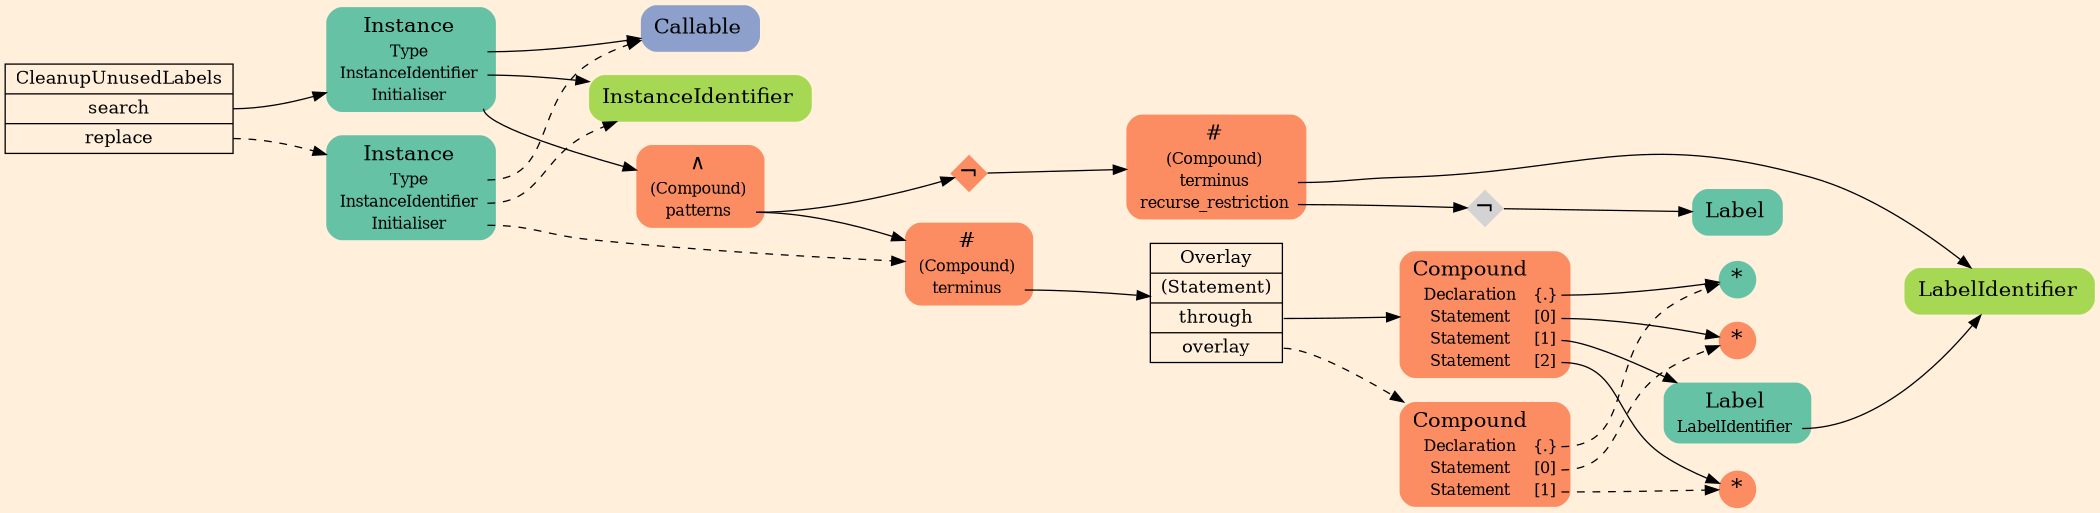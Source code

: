digraph Inferno {
graph [
rankdir = "LR"
ranksep = 1.0
size = "14,20"
bgcolor = antiquewhite1
color = black
fontcolor = black
];
node [
];
"CR#P51-0" [
shape = "record"
fillcolor = antiquewhite1
label = "<fixed> CleanupUnusedLabels | <port0> search | <port1> replace"
style = "filled"
fontsize = "14"
color = black
fontcolor = black
];
"#B-2-870" [
shape = "plaintext"
fillcolor = "/set28/1"
label = <<TABLE BORDER="0" CELLBORDER="0" CELLSPACING="0">
 <TR>
  <TD><FONT POINT-SIZE="16.0">Instance</FONT></TD>
  <TD></TD>
 </TR>
 <TR>
  <TD>Type</TD>
  <TD PORT="port0"></TD>
 </TR>
 <TR>
  <TD>InstanceIdentifier</TD>
  <TD PORT="port1"></TD>
 </TR>
 <TR>
  <TD>Initialiser</TD>
  <TD PORT="port2"></TD>
 </TR>
</TABLE>>
style = "rounded,filled"
fontsize = "12"
];
"#B-2-888" [
shape = "plaintext"
fillcolor = "/set28/3"
label = <<TABLE BORDER="0" CELLBORDER="0" CELLSPACING="0">
 <TR>
  <TD><FONT POINT-SIZE="16.0">Callable</FONT></TD>
  <TD></TD>
 </TR>
</TABLE>>
style = "rounded,filled"
fontsize = "12"
];
"#B-2-887" [
shape = "plaintext"
fillcolor = "/set28/5"
label = <<TABLE BORDER="0" CELLBORDER="0" CELLSPACING="0">
 <TR>
  <TD><FONT POINT-SIZE="16.0">InstanceIdentifier</FONT></TD>
  <TD></TD>
 </TR>
</TABLE>>
style = "rounded,filled"
fontsize = "12"
];
"#B-2-883" [
shape = "plaintext"
fillcolor = "/set28/2"
label = <<TABLE BORDER="0" CELLBORDER="0" CELLSPACING="0">
 <TR>
  <TD><FONT POINT-SIZE="16.0">∧</FONT></TD>
  <TD></TD>
 </TR>
 <TR>
  <TD>(Compound)</TD>
  <TD PORT="port0"></TD>
 </TR>
 <TR>
  <TD>patterns</TD>
  <TD PORT="port1"></TD>
 </TR>
</TABLE>>
style = "rounded,filled"
fontsize = "12"
];
"#B-2-872" [
shape = "plaintext"
fillcolor = "/set28/2"
label = <<TABLE BORDER="0" CELLBORDER="0" CELLSPACING="0">
 <TR>
  <TD><FONT POINT-SIZE="16.0">#</FONT></TD>
  <TD></TD>
 </TR>
 <TR>
  <TD>(Compound)</TD>
  <TD PORT="port0"></TD>
 </TR>
 <TR>
  <TD>terminus</TD>
  <TD PORT="port1"></TD>
 </TR>
</TABLE>>
style = "rounded,filled"
fontsize = "12"
];
"#B-2-874" [
shape = "record"
fillcolor = antiquewhite1
label = "<fixed> Overlay | <port0> (Statement) | <port1> through | <port2> overlay"
style = "filled"
fontsize = "14"
color = black
fontcolor = black
];
"#B-2-875" [
shape = "plaintext"
fillcolor = "/set28/2"
label = <<TABLE BORDER="0" CELLBORDER="0" CELLSPACING="0">
 <TR>
  <TD><FONT POINT-SIZE="16.0">Compound</FONT></TD>
  <TD></TD>
 </TR>
 <TR>
  <TD>Declaration</TD>
  <TD PORT="port0">{.}</TD>
 </TR>
 <TR>
  <TD>Statement</TD>
  <TD PORT="port1">[0]</TD>
 </TR>
 <TR>
  <TD>Statement</TD>
  <TD PORT="port2">[1]</TD>
 </TR>
 <TR>
  <TD>Statement</TD>
  <TD PORT="port3">[2]</TD>
 </TR>
</TABLE>>
style = "rounded,filled"
fontsize = "12"
];
"#B-2-878" [
shape = "circle"
fillcolor = "/set28/1"
label = <*>
style = "filled"
fontsize = "18"
penwidth = 0.0
fixedsize = true
width = 0.4
height = 0.4
];
"#B-2-879" [
shape = "circle"
fillcolor = "/set28/2"
label = <*>
style = "filled"
fontsize = "18"
penwidth = 0.0
fixedsize = true
width = 0.4
height = 0.4
];
"#B-2-877" [
shape = "plaintext"
fillcolor = "/set28/1"
label = <<TABLE BORDER="0" CELLBORDER="0" CELLSPACING="0">
 <TR>
  <TD><FONT POINT-SIZE="16.0">Label</FONT></TD>
  <TD></TD>
 </TR>
 <TR>
  <TD>LabelIdentifier</TD>
  <TD PORT="port0"></TD>
 </TR>
</TABLE>>
style = "rounded,filled"
fontsize = "12"
];
"#B-2-881" [
shape = "plaintext"
fillcolor = "/set28/5"
label = <<TABLE BORDER="0" CELLBORDER="0" CELLSPACING="0">
 <TR>
  <TD><FONT POINT-SIZE="16.0">LabelIdentifier</FONT></TD>
  <TD></TD>
 </TR>
</TABLE>>
style = "rounded,filled"
fontsize = "12"
];
"#B-2-880" [
shape = "circle"
fillcolor = "/set28/2"
label = <*>
style = "filled"
fontsize = "18"
penwidth = 0.0
fixedsize = true
width = 0.4
height = 0.4
];
"#B-2-876" [
shape = "plaintext"
fillcolor = "/set28/2"
label = <<TABLE BORDER="0" CELLBORDER="0" CELLSPACING="0">
 <TR>
  <TD><FONT POINT-SIZE="16.0">Compound</FONT></TD>
  <TD></TD>
 </TR>
 <TR>
  <TD>Declaration</TD>
  <TD PORT="port0">{.}</TD>
 </TR>
 <TR>
  <TD>Statement</TD>
  <TD PORT="port1">[0]</TD>
 </TR>
 <TR>
  <TD>Statement</TD>
  <TD PORT="port2">[1]</TD>
 </TR>
</TABLE>>
style = "rounded,filled"
fontsize = "12"
];
"#B-2-884" [
shape = "diamond"
fillcolor = "/set28/2"
label = <¬>
style = "filled"
fontsize = "18"
penwidth = 0.0
fixedsize = true
width = 0.4
height = 0.4
];
"#B-2-873" [
shape = "plaintext"
fillcolor = "/set28/2"
label = <<TABLE BORDER="0" CELLBORDER="0" CELLSPACING="0">
 <TR>
  <TD><FONT POINT-SIZE="16.0">#</FONT></TD>
  <TD></TD>
 </TR>
 <TR>
  <TD>(Compound)</TD>
  <TD PORT="port0"></TD>
 </TR>
 <TR>
  <TD>terminus</TD>
  <TD PORT="port1"></TD>
 </TR>
 <TR>
  <TD>recurse_restriction</TD>
  <TD PORT="port2"></TD>
 </TR>
</TABLE>>
style = "rounded,filled"
fontsize = "12"
];
"#B-2-885" [
shape = "diamond"
label = <¬>
style = "filled"
fontsize = "18"
penwidth = 0.0
fixedsize = true
width = 0.4
height = 0.4
];
"#B-2-886" [
shape = "plaintext"
fillcolor = "/set28/1"
label = <<TABLE BORDER="0" CELLBORDER="0" CELLSPACING="0">
 <TR>
  <TD><FONT POINT-SIZE="16.0">Label</FONT></TD>
  <TD></TD>
 </TR>
</TABLE>>
style = "rounded,filled"
fontsize = "12"
];
"#B-2-871" [
shape = "plaintext"
fillcolor = "/set28/1"
label = <<TABLE BORDER="0" CELLBORDER="0" CELLSPACING="0">
 <TR>
  <TD><FONT POINT-SIZE="16.0">Instance</FONT></TD>
  <TD></TD>
 </TR>
 <TR>
  <TD>Type</TD>
  <TD PORT="port0"></TD>
 </TR>
 <TR>
  <TD>InstanceIdentifier</TD>
  <TD PORT="port1"></TD>
 </TR>
 <TR>
  <TD>Initialiser</TD>
  <TD PORT="port2"></TD>
 </TR>
</TABLE>>
style = "rounded,filled"
fontsize = "12"
];
"CR#P51-0":port0 -> "#B-2-870" [style="solid"
color = black
fontcolor = black
];
"CR#P51-0":port1 -> "#B-2-871" [style="dashed"
color = black
fontcolor = black
];
"#B-2-870":port0 -> "#B-2-888" [style="solid"
color = black
fontcolor = black
];
"#B-2-870":port1 -> "#B-2-887" [style="solid"
color = black
fontcolor = black
];
"#B-2-870":port2 -> "#B-2-883" [style="solid"
color = black
fontcolor = black
];
"#B-2-883":port1 -> "#B-2-872" [style="solid"
color = black
fontcolor = black
];
"#B-2-883":port1 -> "#B-2-884" [style="solid"
color = black
fontcolor = black
];
"#B-2-872":port1 -> "#B-2-874" [style="solid"
color = black
fontcolor = black
];
"#B-2-874":port1 -> "#B-2-875" [style="solid"
color = black
fontcolor = black
];
"#B-2-874":port2 -> "#B-2-876" [style="dashed"
color = black
fontcolor = black
];
"#B-2-875":port0 -> "#B-2-878" [style="solid"
color = black
fontcolor = black
];
"#B-2-875":port1 -> "#B-2-879" [style="solid"
color = black
fontcolor = black
];
"#B-2-875":port2 -> "#B-2-877" [style="solid"
color = black
fontcolor = black
];
"#B-2-875":port3 -> "#B-2-880" [style="solid"
color = black
fontcolor = black
];
"#B-2-877":port0 -> "#B-2-881" [style="solid"
color = black
fontcolor = black
];
"#B-2-876":port0 -> "#B-2-878" [style="dashed"
color = black
fontcolor = black
];
"#B-2-876":port1 -> "#B-2-879" [style="dashed"
color = black
fontcolor = black
];
"#B-2-876":port2 -> "#B-2-880" [style="dashed"
color = black
fontcolor = black
];
"#B-2-884" -> "#B-2-873" [style="solid"
color = black
fontcolor = black
];
"#B-2-873":port1 -> "#B-2-881" [style="solid"
color = black
fontcolor = black
];
"#B-2-873":port2 -> "#B-2-885" [style="solid"
color = black
fontcolor = black
];
"#B-2-885" -> "#B-2-886" [style="solid"
color = black
fontcolor = black
];
"#B-2-871":port0 -> "#B-2-888" [style="dashed"
color = black
fontcolor = black
];
"#B-2-871":port1 -> "#B-2-887" [style="dashed"
color = black
fontcolor = black
];
"#B-2-871":port2 -> "#B-2-872" [style="dashed"
color = black
fontcolor = black
];
}
